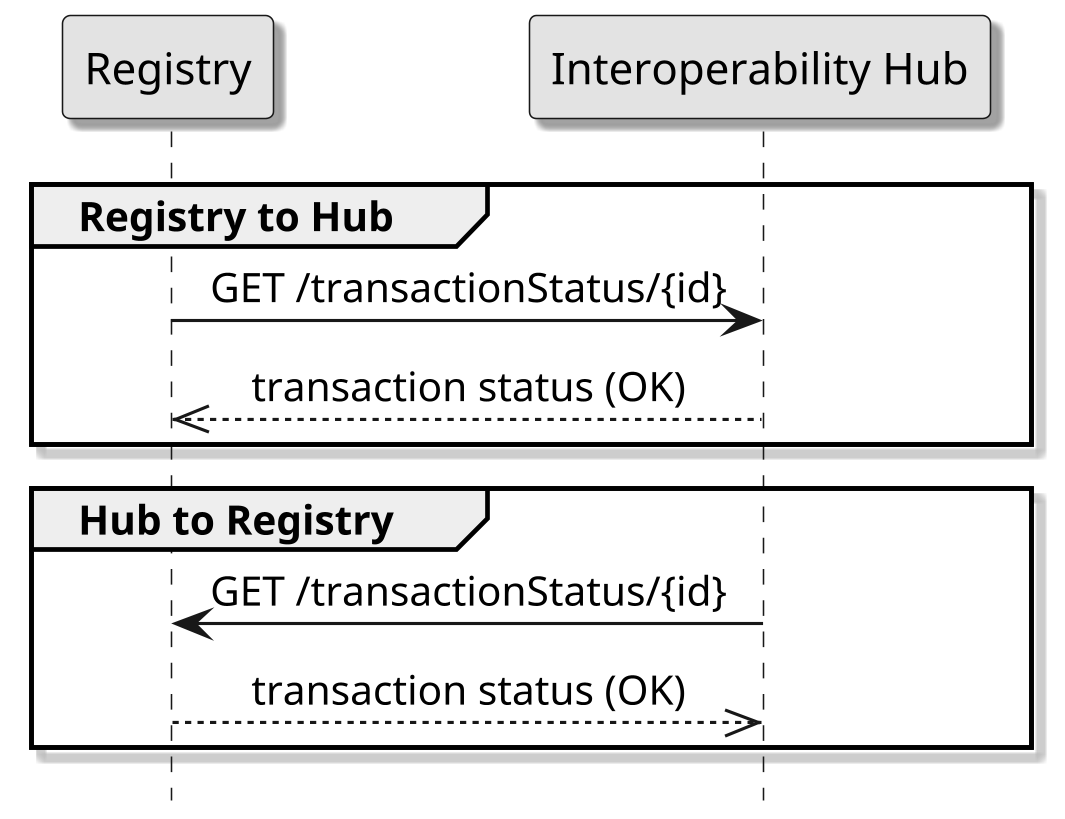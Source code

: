 @startuml getTransactionStatus flow

skinparam dpi 300
skinparam monochrome true
skinparam shadowing true

hide footbox
skinparam sequenceMessageAlign center

participant "Registry" as r
participant "Interoperability Hub" as h

group Registry to Hub
  r->h: GET /transactionStatus/{id}
  h-->>r: transaction status (OK)
end

group Hub to Registry
  h->r: GET /transactionStatus/{id}
  r-->>h: transaction status (OK)
end
@enduml
